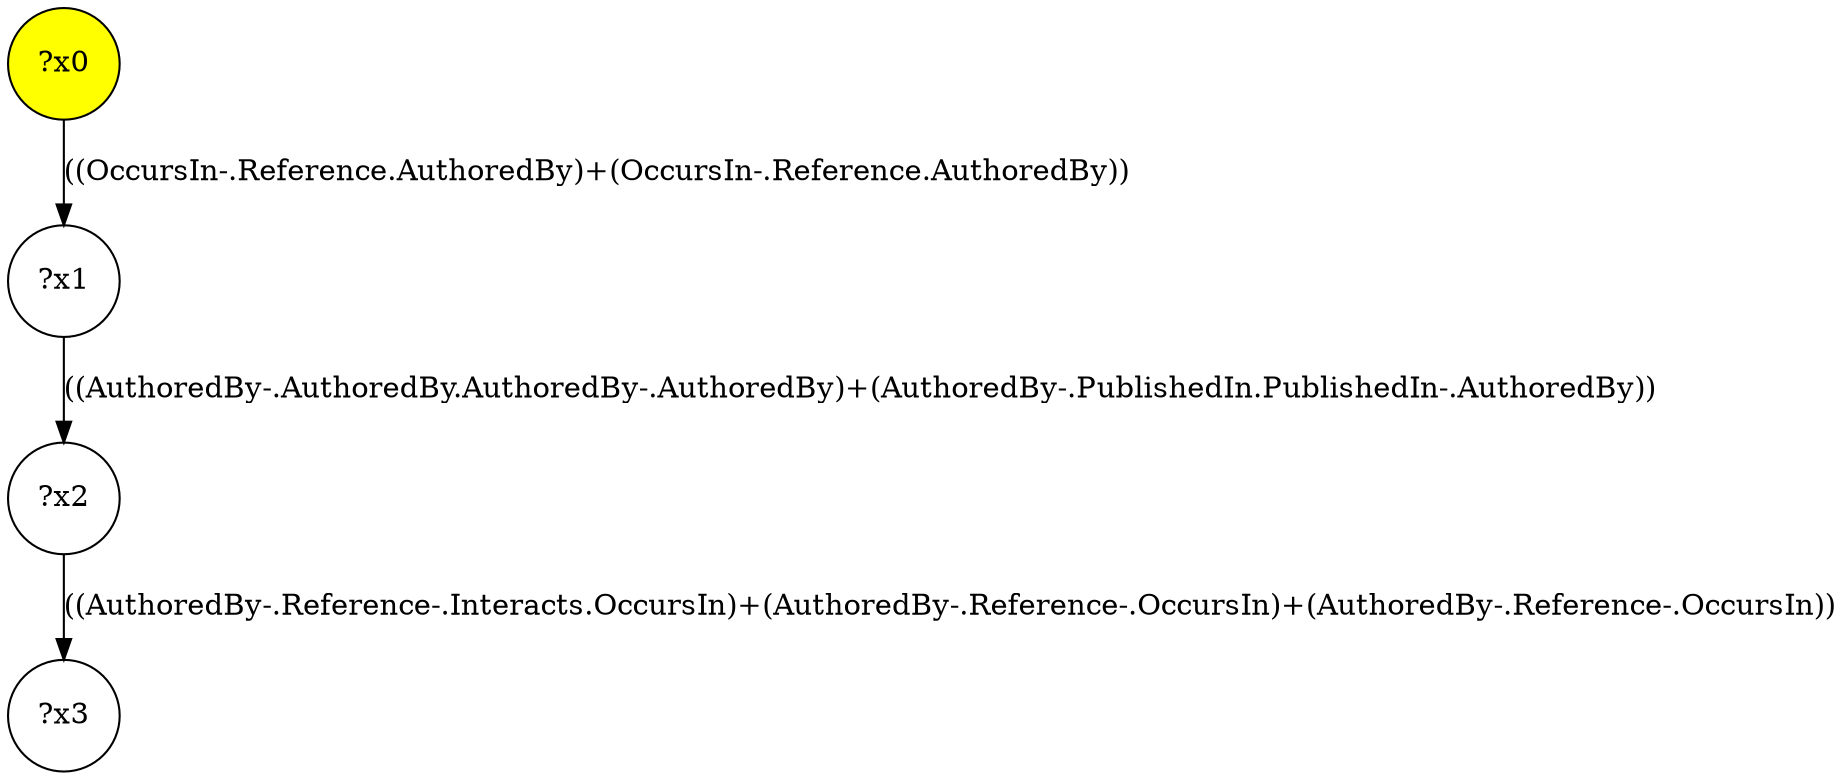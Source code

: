 digraph g {
	x0 [fillcolor="yellow", style="filled," shape=circle, label="?x0"];
	x1 [shape=circle, label="?x1"];
	x0 -> x1 [label="((OccursIn-.Reference.AuthoredBy)+(OccursIn-.Reference.AuthoredBy))"];
	x2 [shape=circle, label="?x2"];
	x1 -> x2 [label="((AuthoredBy-.AuthoredBy.AuthoredBy-.AuthoredBy)+(AuthoredBy-.PublishedIn.PublishedIn-.AuthoredBy))"];
	x3 [shape=circle, label="?x3"];
	x2 -> x3 [label="((AuthoredBy-.Reference-.Interacts.OccursIn)+(AuthoredBy-.Reference-.OccursIn)+(AuthoredBy-.Reference-.OccursIn))"];
}
